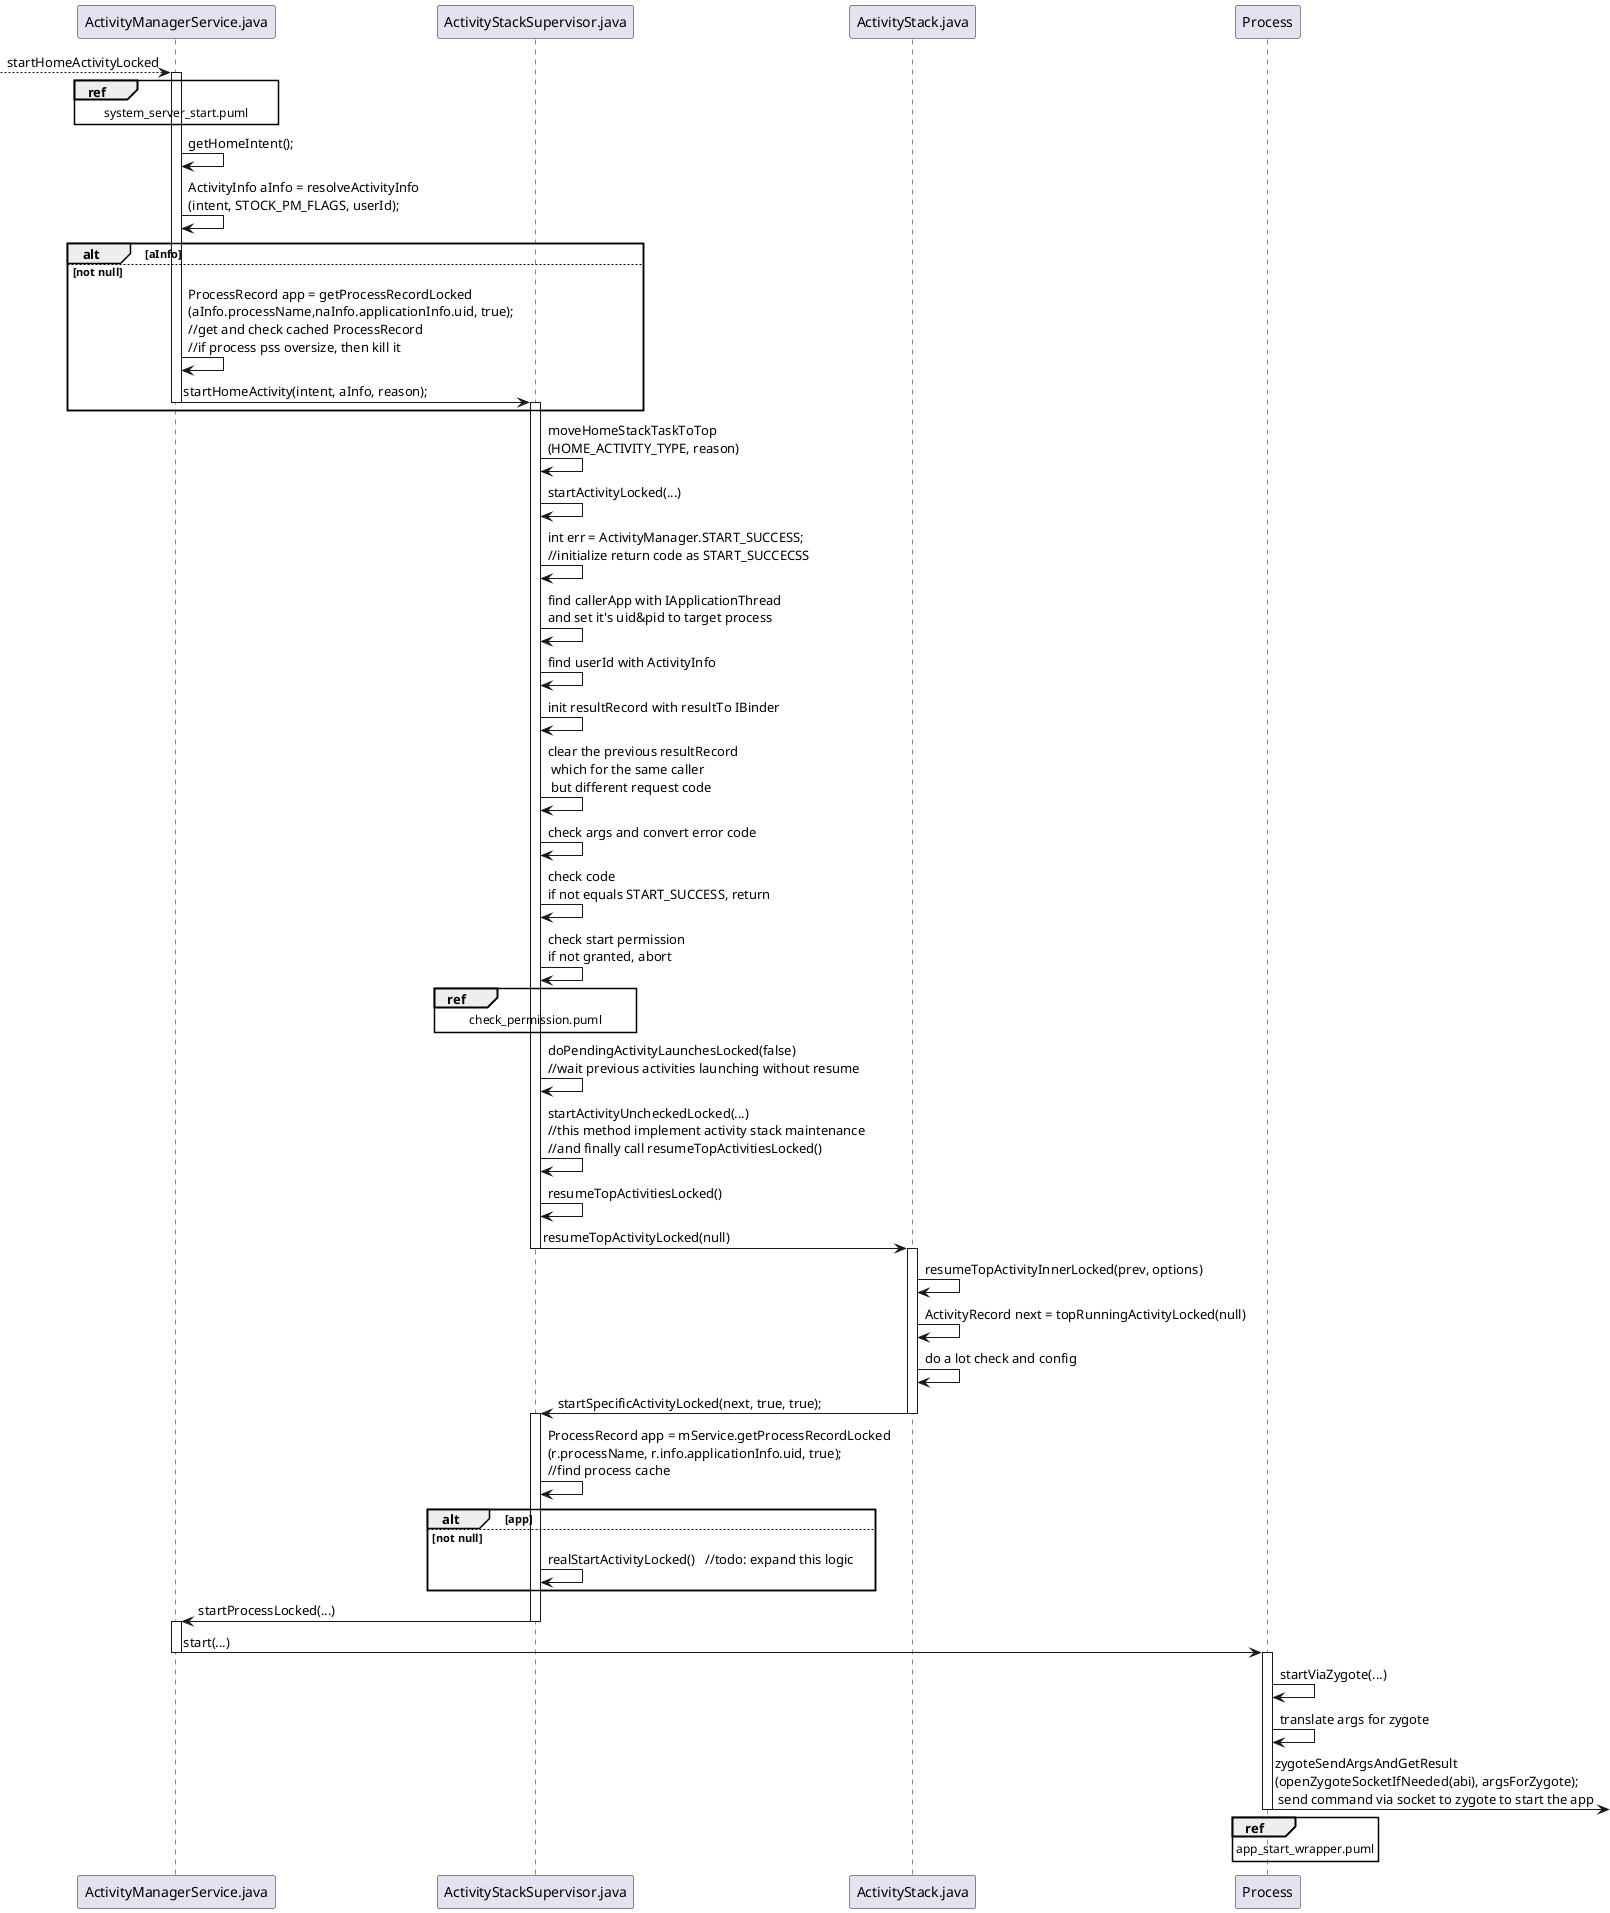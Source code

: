 @startuml
participant ActivityManagerService as "ActivityManagerService.java"
participant ActivityStackSupervisor as "ActivityStackSupervisor.java"
participant ActivityStack as "ActivityStack.java"

--> ActivityManagerService : startHomeActivityLocked
ref over ActivityManagerService : system_server_start.puml


activate ActivityManagerService
ActivityManagerService -> ActivityManagerService : getHomeIntent();
ActivityManagerService -> ActivityManagerService : ActivityInfo aInfo = resolveActivityInfo\
\n(intent, STOCK_PM_FLAGS, userId);

alt aInfo
else not null
ActivityManagerService -> ActivityManagerService : ProcessRecord app = getProcessRecordLocked\
\n(aInfo.processName,naInfo.applicationInfo.uid, true);\
\n//get and check cached ProcessRecord\
\n//if process pss oversize, then kill it

ActivityManagerService -> ActivityStackSupervisor : startHomeActivity(intent, aInfo, reason);

deactivate ActivityManagerService
activate ActivityStackSupervisor
end




activate ActivityStackSupervisor
ActivityStackSupervisor -> ActivityStackSupervisor : moveHomeStackTaskToTop\n(HOME_ACTIVITY_TYPE, reason)\

ActivityStackSupervisor -> ActivityStackSupervisor : startActivityLocked(...)

ActivityStackSupervisor -> ActivityStackSupervisor : int err = ActivityManager.START_SUCCESS;\
\n//initialize return code as START_SUCCECSS

ActivityStackSupervisor -> ActivityStackSupervisor : find callerApp with IApplicationThread\
\nand set it's uid&pid to target process

ActivityStackSupervisor -> ActivityStackSupervisor : find userId with ActivityInfo

ActivityStackSupervisor -> ActivityStackSupervisor : init resultRecord with resultTo IBinder

ActivityStackSupervisor -> ActivityStackSupervisor : clear the previous resultRecord\
\n which for the same caller\
\n but different request code

ActivityStackSupervisor -> ActivityStackSupervisor : check args and convert error code

ActivityStackSupervisor -> ActivityStackSupervisor : check code\
\nif not equals START_SUCCESS, return

ActivityStackSupervisor -> ActivityStackSupervisor : check start permission\
\nif not granted, abort

ref over ActivityStackSupervisor : check_permission.puml

ActivityStackSupervisor -> ActivityStackSupervisor : doPendingActivityLaunchesLocked(false)\
\n//wait previous activities launching without resume

ActivityStackSupervisor -> ActivityStackSupervisor : startActivityUncheckedLocked(...)\
\n//this method implement activity stack maintenance\
\n//and finally call resumeTopActivitiesLocked()

ActivityStackSupervisor -> ActivityStackSupervisor : resumeTopActivitiesLocked()

ActivityStackSupervisor -> ActivityStack : resumeTopActivityLocked(null)

deactivate ActivityStackSupervisor

activate ActivityStack

ActivityStack -> ActivityStack : resumeTopActivityInnerLocked(prev, options)

ActivityStack -> ActivityStack : ActivityRecord next = topRunningActivityLocked(null)

ActivityStack -> ActivityStack : do a lot check and config

ActivityStack -> ActivityStackSupervisor : startSpecificActivityLocked(next, true, true);
deactivate ActivityStack

activate ActivityStackSupervisor
ActivityStackSupervisor -> ActivityStackSupervisor : ProcessRecord app = mService.getProcessRecordLocked\
\n(r.processName, r.info.applicationInfo.uid, true);\
\n//find process cache

alt app
else not null
   ActivityStackSupervisor -> ActivityStackSupervisor : realStartActivityLocked()\
   //todo: expand this logic
end

ActivityStackSupervisor -> ActivityManagerService : startProcessLocked(...)
deactivate ActivityStackSupervisor


activate ActivityManagerService
ActivityManagerService -> Process : start(...)
deactivate ActivityManagerService


activate Process
Process -> Process : startViaZygote(...)
Process -> Process : translate args for zygote
Process ->  : zygoteSendArgsAndGetResult\n(openZygoteSocketIfNeeded(abi), argsForZygote);\
\n send command via socket to zygote to start the app
ref over Process : app_start_wrapper.puml

deactivate Process




deactivate ActivityStackSupervisor
@enduml